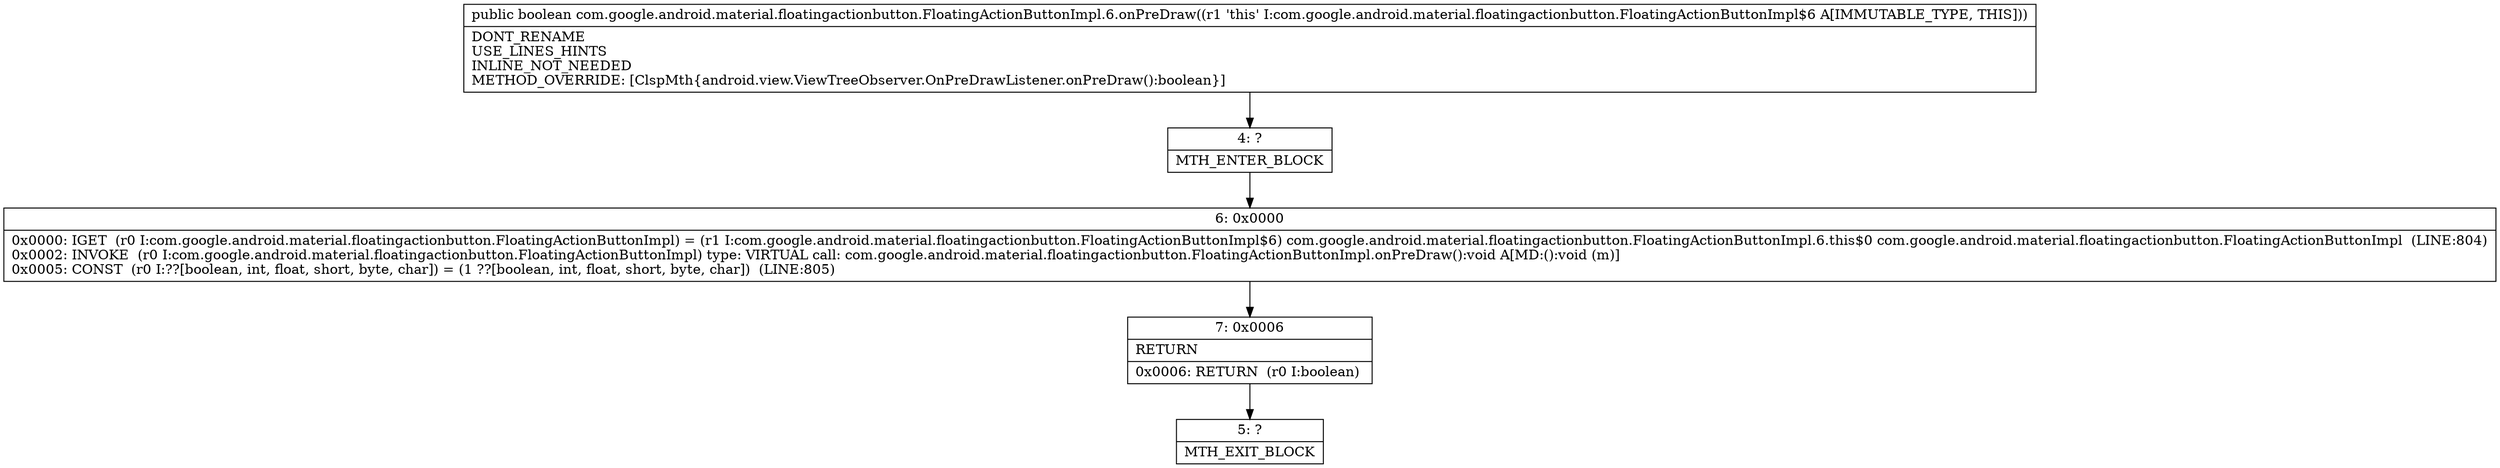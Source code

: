 digraph "CFG forcom.google.android.material.floatingactionbutton.FloatingActionButtonImpl.6.onPreDraw()Z" {
Node_4 [shape=record,label="{4\:\ ?|MTH_ENTER_BLOCK\l}"];
Node_6 [shape=record,label="{6\:\ 0x0000|0x0000: IGET  (r0 I:com.google.android.material.floatingactionbutton.FloatingActionButtonImpl) = (r1 I:com.google.android.material.floatingactionbutton.FloatingActionButtonImpl$6) com.google.android.material.floatingactionbutton.FloatingActionButtonImpl.6.this$0 com.google.android.material.floatingactionbutton.FloatingActionButtonImpl  (LINE:804)\l0x0002: INVOKE  (r0 I:com.google.android.material.floatingactionbutton.FloatingActionButtonImpl) type: VIRTUAL call: com.google.android.material.floatingactionbutton.FloatingActionButtonImpl.onPreDraw():void A[MD:():void (m)]\l0x0005: CONST  (r0 I:??[boolean, int, float, short, byte, char]) = (1 ??[boolean, int, float, short, byte, char])  (LINE:805)\l}"];
Node_7 [shape=record,label="{7\:\ 0x0006|RETURN\l|0x0006: RETURN  (r0 I:boolean) \l}"];
Node_5 [shape=record,label="{5\:\ ?|MTH_EXIT_BLOCK\l}"];
MethodNode[shape=record,label="{public boolean com.google.android.material.floatingactionbutton.FloatingActionButtonImpl.6.onPreDraw((r1 'this' I:com.google.android.material.floatingactionbutton.FloatingActionButtonImpl$6 A[IMMUTABLE_TYPE, THIS]))  | DONT_RENAME\lUSE_LINES_HINTS\lINLINE_NOT_NEEDED\lMETHOD_OVERRIDE: [ClspMth\{android.view.ViewTreeObserver.OnPreDrawListener.onPreDraw():boolean\}]\l}"];
MethodNode -> Node_4;Node_4 -> Node_6;
Node_6 -> Node_7;
Node_7 -> Node_5;
}

